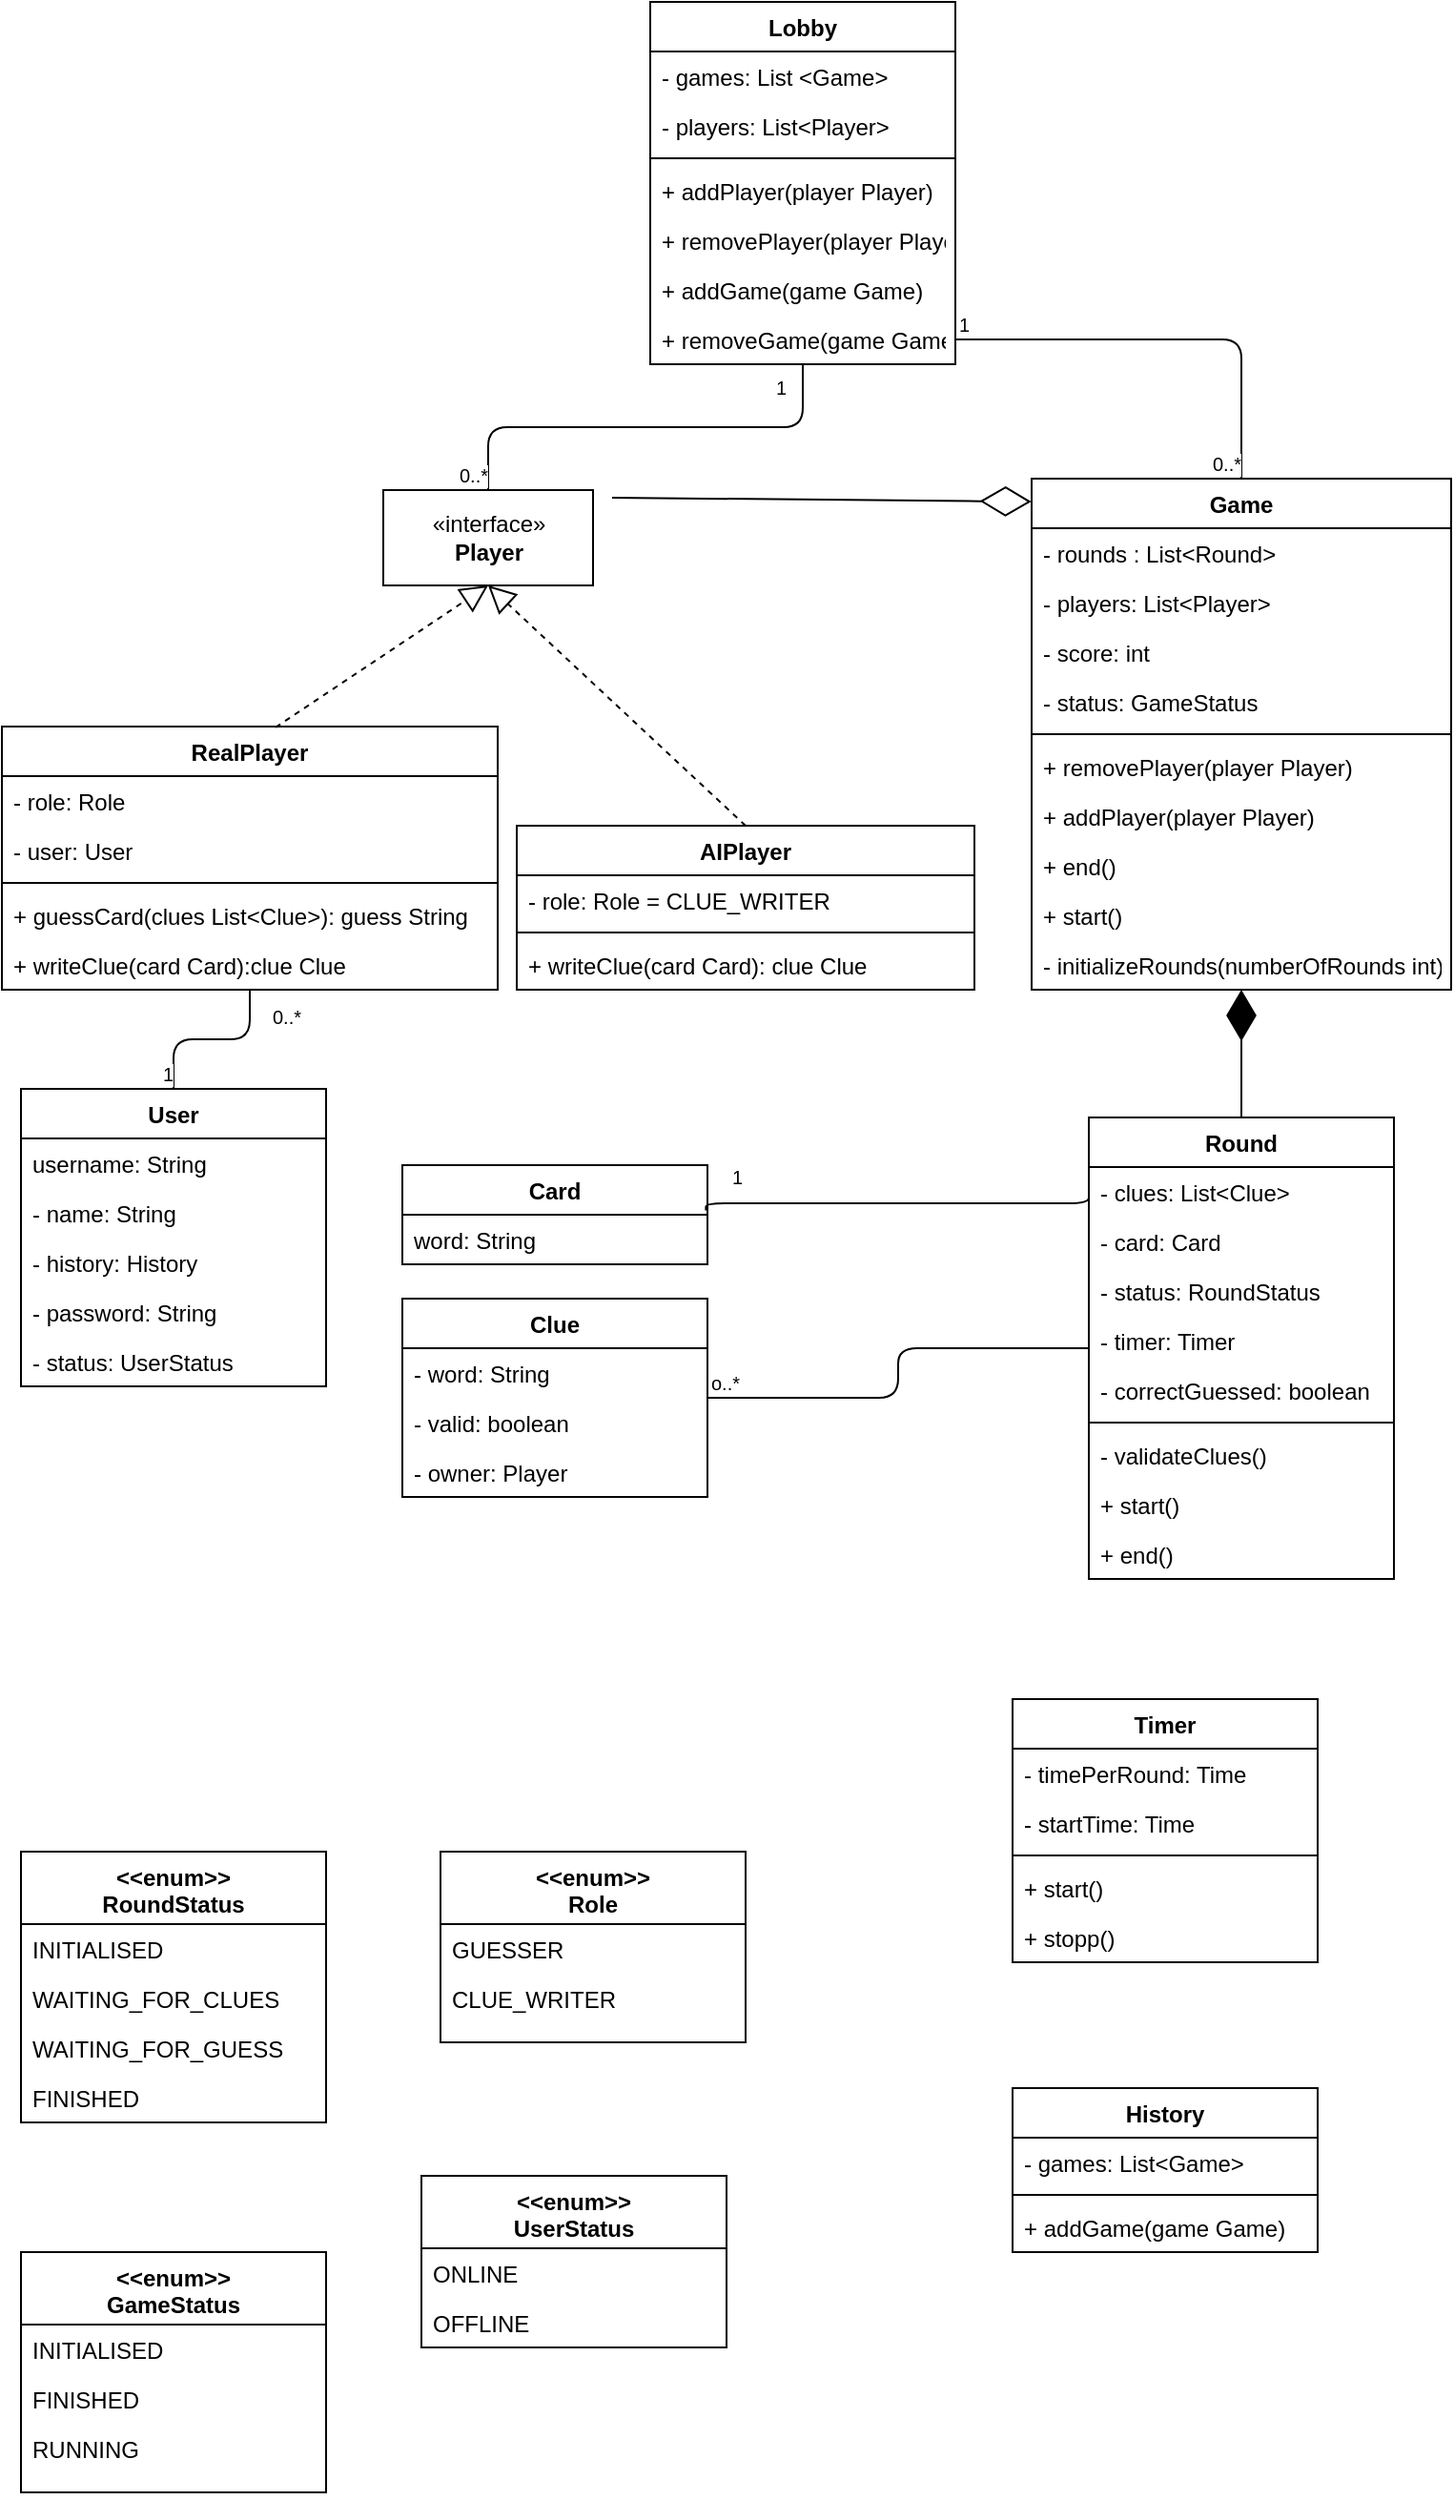 <mxfile type="github" version="12.8.4"><diagram id="C5RBs43oDa-KdzZeNtuy" name="Page-1"><mxGraphModel grid="1" shadow="0" math="0" pageHeight="1169" pageWidth="827" pageScale="1" page="1" fold="1" arrows="1" connect="1" tooltips="1" guides="1" gridSize="10" dy="1246" dx="2245"><root><mxCell id="WIyWlLk6GJQsqaUBKTNV-0"/><mxCell id="WIyWlLk6GJQsqaUBKTNV-1" parent="WIyWlLk6GJQsqaUBKTNV-0"/><mxCell id="G6oPQb9I7aaEfngCWcqm-8" value="«interface»&lt;br&gt;&lt;b&gt;Player&lt;/b&gt;" parent="WIyWlLk6GJQsqaUBKTNV-1" vertex="1" style="html=1;"><mxGeometry as="geometry" height="50" width="110" y="256" x="210"/></mxCell><mxCell id="G6oPQb9I7aaEfngCWcqm-9" value="RealPlayer" parent="WIyWlLk6GJQsqaUBKTNV-1" vertex="1" style="swimlane;fontStyle=1;align=center;verticalAlign=top;childLayout=stackLayout;horizontal=1;startSize=26;horizontalStack=0;resizeParent=1;resizeParentMax=0;resizeLast=0;collapsible=1;marginBottom=0;"><mxGeometry as="geometry" height="138" width="260" y="380" x="10"/></mxCell><mxCell id="G6oPQb9I7aaEfngCWcqm-13" value="- role: Role" parent="G6oPQb9I7aaEfngCWcqm-9" vertex="1" style="text;strokeColor=none;fillColor=none;align=left;verticalAlign=top;spacingLeft=4;spacingRight=4;overflow=hidden;rotatable=0;points=[[0,0.5],[1,0.5]];portConstraint=eastwest;"><mxGeometry as="geometry" height="26" width="260" y="26"/></mxCell><mxCell id="G6oPQb9I7aaEfngCWcqm-10" value="- user: User" parent="G6oPQb9I7aaEfngCWcqm-9" vertex="1" style="text;strokeColor=none;fillColor=none;align=left;verticalAlign=top;spacingLeft=4;spacingRight=4;overflow=hidden;rotatable=0;points=[[0,0.5],[1,0.5]];portConstraint=eastwest;"><mxGeometry as="geometry" height="26" width="260" y="52"/></mxCell><mxCell id="G6oPQb9I7aaEfngCWcqm-11" value="" parent="G6oPQb9I7aaEfngCWcqm-9" vertex="1" style="line;strokeWidth=1;fillColor=none;align=left;verticalAlign=middle;spacingTop=-1;spacingLeft=3;spacingRight=3;rotatable=0;labelPosition=right;points=[];portConstraint=eastwest;"><mxGeometry as="geometry" height="8" width="260" y="78"/></mxCell><mxCell id="G6oPQb9I7aaEfngCWcqm-19" value="+ guessCard(clues List&lt;Clue&gt;): guess String" parent="G6oPQb9I7aaEfngCWcqm-9" vertex="1" style="text;strokeColor=none;fillColor=none;align=left;verticalAlign=top;spacingLeft=4;spacingRight=4;overflow=hidden;rotatable=0;points=[[0,0.5],[1,0.5]];portConstraint=eastwest;"><mxGeometry as="geometry" height="26" width="260" y="86"/></mxCell><mxCell id="G6oPQb9I7aaEfngCWcqm-12" value="+ writeClue(card Card):clue Clue" parent="G6oPQb9I7aaEfngCWcqm-9" vertex="1" style="text;strokeColor=none;fillColor=none;align=left;verticalAlign=top;spacingLeft=4;spacingRight=4;overflow=hidden;rotatable=0;points=[[0,0.5],[1,0.5]];portConstraint=eastwest;"><mxGeometry as="geometry" height="26" width="260" y="112"/></mxCell><mxCell id="G6oPQb9I7aaEfngCWcqm-14" value="" parent="WIyWlLk6GJQsqaUBKTNV-1" style="endArrow=block;dashed=1;endFill=0;endSize=12;html=1;entryX=0.5;entryY=1;entryDx=0;entryDy=0;exitX=0.552;exitY=0.003;exitDx=0;exitDy=0;exitPerimeter=0;" edge="1" target="G6oPQb9I7aaEfngCWcqm-8" source="G6oPQb9I7aaEfngCWcqm-9"><mxGeometry as="geometry" width="160" relative="1"><mxPoint as="sourcePoint" y="630" x="330"/><mxPoint as="targetPoint" y="630" x="490"/></mxGeometry></mxCell><mxCell id="G6oPQb9I7aaEfngCWcqm-20" value="AIPlayer" parent="WIyWlLk6GJQsqaUBKTNV-1" vertex="1" style="swimlane;fontStyle=1;align=center;verticalAlign=top;childLayout=stackLayout;horizontal=1;startSize=26;horizontalStack=0;resizeParent=1;resizeParentMax=0;resizeLast=0;collapsible=1;marginBottom=0;"><mxGeometry as="geometry" height="86" width="240" y="432" x="280"/></mxCell><mxCell id="G6oPQb9I7aaEfngCWcqm-21" value="- role: Role = CLUE_WRITER" parent="G6oPQb9I7aaEfngCWcqm-20" vertex="1" style="text;strokeColor=none;fillColor=none;align=left;verticalAlign=top;spacingLeft=4;spacingRight=4;overflow=hidden;rotatable=0;points=[[0,0.5],[1,0.5]];portConstraint=eastwest;"><mxGeometry as="geometry" height="26" width="240" y="26"/></mxCell><mxCell id="G6oPQb9I7aaEfngCWcqm-22" value="" parent="G6oPQb9I7aaEfngCWcqm-20" vertex="1" style="line;strokeWidth=1;fillColor=none;align=left;verticalAlign=middle;spacingTop=-1;spacingLeft=3;spacingRight=3;rotatable=0;labelPosition=right;points=[];portConstraint=eastwest;"><mxGeometry as="geometry" height="8" width="240" y="52"/></mxCell><mxCell id="G6oPQb9I7aaEfngCWcqm-23" value="+ writeClue(card Card): clue Clue" parent="G6oPQb9I7aaEfngCWcqm-20" vertex="1" style="text;strokeColor=none;fillColor=none;align=left;verticalAlign=top;spacingLeft=4;spacingRight=4;overflow=hidden;rotatable=0;points=[[0,0.5],[1,0.5]];portConstraint=eastwest;"><mxGeometry as="geometry" height="26" width="240" y="60"/></mxCell><mxCell id="G6oPQb9I7aaEfngCWcqm-26" value="" parent="WIyWlLk6GJQsqaUBKTNV-1" style="endArrow=block;dashed=1;endFill=0;endSize=12;html=1;exitX=0.5;exitY=0;exitDx=0;exitDy=0;entryX=0.5;entryY=1;entryDx=0;entryDy=0;" edge="1" target="G6oPQb9I7aaEfngCWcqm-8" source="G6oPQb9I7aaEfngCWcqm-20"><mxGeometry as="geometry" width="160" relative="1"><mxPoint as="sourcePoint" y="190" x="330"/><mxPoint as="targetPoint" y="310" x="250"/></mxGeometry></mxCell><mxCell id="G6oPQb9I7aaEfngCWcqm-42" value="&lt;&lt;enum&gt;&gt;&#10;Role" parent="WIyWlLk6GJQsqaUBKTNV-1" vertex="1" style="swimlane;fontStyle=1;align=center;verticalAlign=top;childLayout=stackLayout;horizontal=1;startSize=38;horizontalStack=0;resizeParent=1;resizeParentMax=0;resizeLast=0;collapsible=1;marginBottom=0;fontColor=#000000;"><mxGeometry as="geometry" height="100" width="160" y="970" x="240"/></mxCell><mxCell id="G6oPQb9I7aaEfngCWcqm-46" value="GUESSER" parent="G6oPQb9I7aaEfngCWcqm-42" vertex="1" style="text;strokeColor=none;fillColor=none;align=left;verticalAlign=top;spacingLeft=4;spacingRight=4;overflow=hidden;rotatable=0;points=[[0,0.5],[1,0.5]];portConstraint=eastwest;fontColor=#000000;"><mxGeometry as="geometry" height="26" width="160" y="38"/></mxCell><mxCell id="G6oPQb9I7aaEfngCWcqm-43" value="CLUE_WRITER" parent="G6oPQb9I7aaEfngCWcqm-42" vertex="1" style="text;strokeColor=none;fillColor=none;align=left;verticalAlign=top;spacingLeft=4;spacingRight=4;overflow=hidden;rotatable=0;points=[[0,0.5],[1,0.5]];portConstraint=eastwest;"><mxGeometry as="geometry" height="36" width="160" y="64"/></mxCell><mxCell id="G6oPQb9I7aaEfngCWcqm-48" value="&lt;&lt;enum&gt;&gt;&#10;GameStatus" parent="WIyWlLk6GJQsqaUBKTNV-1" vertex="1" style="swimlane;fontStyle=1;align=center;verticalAlign=top;childLayout=stackLayout;horizontal=1;startSize=38;horizontalStack=0;resizeParent=1;resizeParentMax=0;resizeLast=0;collapsible=1;marginBottom=0;fontColor=#000000;"><mxGeometry as="geometry" height="126" width="160" y="1180" x="20"/></mxCell><mxCell id="G6oPQb9I7aaEfngCWcqm-49" value="INITIALISED" parent="G6oPQb9I7aaEfngCWcqm-48" vertex="1" style="text;strokeColor=none;fillColor=none;align=left;verticalAlign=top;spacingLeft=4;spacingRight=4;overflow=hidden;rotatable=0;points=[[0,0.5],[1,0.5]];portConstraint=eastwest;fontColor=#000000;"><mxGeometry as="geometry" height="26" width="160" y="38"/></mxCell><mxCell id="G6oPQb9I7aaEfngCWcqm-55" value="FINISHED" parent="G6oPQb9I7aaEfngCWcqm-48" vertex="1" style="text;strokeColor=none;fillColor=none;align=left;verticalAlign=top;spacingLeft=4;spacingRight=4;overflow=hidden;rotatable=0;points=[[0,0.5],[1,0.5]];portConstraint=eastwest;fontColor=#000000;"><mxGeometry as="geometry" height="26" width="160" y="64"/></mxCell><mxCell id="G6oPQb9I7aaEfngCWcqm-50" value="RUNNING" parent="G6oPQb9I7aaEfngCWcqm-48" vertex="1" style="text;strokeColor=none;fillColor=none;align=left;verticalAlign=top;spacingLeft=4;spacingRight=4;overflow=hidden;rotatable=0;points=[[0,0.5],[1,0.5]];portConstraint=eastwest;"><mxGeometry as="geometry" height="36" width="160" y="90"/></mxCell><mxCell id="G6oPQb9I7aaEfngCWcqm-56" value="User" parent="WIyWlLk6GJQsqaUBKTNV-1" vertex="1" style="swimlane;fontStyle=1;align=center;verticalAlign=top;childLayout=stackLayout;horizontal=1;startSize=26;horizontalStack=0;resizeParent=1;resizeParentMax=0;resizeLast=0;collapsible=1;marginBottom=0;fontColor=#000000;"><mxGeometry as="geometry" height="156" width="160" y="570" x="20"/></mxCell><mxCell id="G6oPQb9I7aaEfngCWcqm-61" value="username: String" parent="G6oPQb9I7aaEfngCWcqm-56" vertex="1" style="text;strokeColor=none;fillColor=none;align=left;verticalAlign=top;spacingLeft=4;spacingRight=4;overflow=hidden;rotatable=0;points=[[0,0.5],[1,0.5]];portConstraint=eastwest;fontColor=#000000;"><mxGeometry as="geometry" height="26" width="160" y="26"/></mxCell><mxCell id="G6oPQb9I7aaEfngCWcqm-57" value="- name: String" parent="G6oPQb9I7aaEfngCWcqm-56" vertex="1" style="text;strokeColor=none;fillColor=none;align=left;verticalAlign=top;spacingLeft=4;spacingRight=4;overflow=hidden;rotatable=0;points=[[0,0.5],[1,0.5]];portConstraint=eastwest;"><mxGeometry as="geometry" height="26" width="160" y="52"/></mxCell><mxCell id="G6oPQb9I7aaEfngCWcqm-63" value="- history: History" parent="G6oPQb9I7aaEfngCWcqm-56" vertex="1" style="text;strokeColor=none;fillColor=none;align=left;verticalAlign=top;spacingLeft=4;spacingRight=4;overflow=hidden;rotatable=0;points=[[0,0.5],[1,0.5]];portConstraint=eastwest;fontColor=#000000;"><mxGeometry as="geometry" height="26" width="160" y="78"/></mxCell><mxCell id="G6oPQb9I7aaEfngCWcqm-64" value="- password: String" parent="G6oPQb9I7aaEfngCWcqm-56" vertex="1" style="text;strokeColor=none;fillColor=none;align=left;verticalAlign=top;spacingLeft=4;spacingRight=4;overflow=hidden;rotatable=0;points=[[0,0.5],[1,0.5]];portConstraint=eastwest;fontColor=#000000;"><mxGeometry as="geometry" height="26" width="160" y="104"/></mxCell><mxCell id="G6oPQb9I7aaEfngCWcqm-71" value="- status: UserStatus" parent="G6oPQb9I7aaEfngCWcqm-56" vertex="1" style="text;strokeColor=none;fillColor=none;align=left;verticalAlign=top;spacingLeft=4;spacingRight=4;overflow=hidden;rotatable=0;points=[[0,0.5],[1,0.5]];portConstraint=eastwest;fontColor=#000000;"><mxGeometry as="geometry" height="26" width="160" y="130"/></mxCell><mxCell id="G6oPQb9I7aaEfngCWcqm-65" value="&lt;&lt;enum&gt;&gt;&#10;UserStatus" parent="WIyWlLk6GJQsqaUBKTNV-1" vertex="1" style="swimlane;fontStyle=1;align=center;verticalAlign=top;childLayout=stackLayout;horizontal=1;startSize=38;horizontalStack=0;resizeParent=1;resizeParentMax=0;resizeLast=0;collapsible=1;marginBottom=0;fontColor=#000000;"><mxGeometry as="geometry" height="90" width="160" y="1140" x="230"/></mxCell><mxCell id="G6oPQb9I7aaEfngCWcqm-66" value="ONLINE" parent="G6oPQb9I7aaEfngCWcqm-65" vertex="1" style="text;strokeColor=none;fillColor=none;align=left;verticalAlign=top;spacingLeft=4;spacingRight=4;overflow=hidden;rotatable=0;points=[[0,0.5],[1,0.5]];portConstraint=eastwest;fontColor=#000000;"><mxGeometry as="geometry" height="26" width="160" y="38"/></mxCell><mxCell id="G6oPQb9I7aaEfngCWcqm-67" value="OFFLINE" parent="G6oPQb9I7aaEfngCWcqm-65" vertex="1" style="text;strokeColor=none;fillColor=none;align=left;verticalAlign=top;spacingLeft=4;spacingRight=4;overflow=hidden;rotatable=0;points=[[0,0.5],[1,0.5]];portConstraint=eastwest;fontColor=#000000;"><mxGeometry as="geometry" height="26" width="160" y="64"/></mxCell><mxCell id="G6oPQb9I7aaEfngCWcqm-72" value="Game" parent="WIyWlLk6GJQsqaUBKTNV-1" vertex="1" style="swimlane;fontStyle=1;align=center;verticalAlign=top;childLayout=stackLayout;horizontal=1;startSize=26;horizontalStack=0;resizeParent=1;resizeParentMax=0;resizeLast=0;collapsible=1;marginBottom=0;fontColor=#000000;"><mxGeometry as="geometry" height="268" width="220" y="250" x="550"/></mxCell><mxCell id="G6oPQb9I7aaEfngCWcqm-73" value="- rounds : List&lt;Round&gt;" parent="G6oPQb9I7aaEfngCWcqm-72" vertex="1" style="text;strokeColor=none;fillColor=none;align=left;verticalAlign=top;spacingLeft=4;spacingRight=4;overflow=hidden;rotatable=0;points=[[0,0.5],[1,0.5]];portConstraint=eastwest;"><mxGeometry as="geometry" height="26" width="220" y="26"/></mxCell><mxCell id="G6oPQb9I7aaEfngCWcqm-76" value="- players: List&lt;Player&gt;" parent="G6oPQb9I7aaEfngCWcqm-72" vertex="1" style="text;strokeColor=none;fillColor=none;align=left;verticalAlign=top;spacingLeft=4;spacingRight=4;overflow=hidden;rotatable=0;points=[[0,0.5],[1,0.5]];portConstraint=eastwest;fontColor=#000000;"><mxGeometry as="geometry" height="26" width="220" y="52"/></mxCell><mxCell id="G6oPQb9I7aaEfngCWcqm-77" value="- score: int" parent="G6oPQb9I7aaEfngCWcqm-72" vertex="1" style="text;strokeColor=none;fillColor=none;align=left;verticalAlign=top;spacingLeft=4;spacingRight=4;overflow=hidden;rotatable=0;points=[[0,0.5],[1,0.5]];portConstraint=eastwest;fontColor=#000000;"><mxGeometry as="geometry" height="26" width="220" y="78"/></mxCell><mxCell id="G6oPQb9I7aaEfngCWcqm-78" value="- status: GameStatus" parent="G6oPQb9I7aaEfngCWcqm-72" vertex="1" style="text;strokeColor=none;fillColor=none;align=left;verticalAlign=top;spacingLeft=4;spacingRight=4;overflow=hidden;rotatable=0;points=[[0,0.5],[1,0.5]];portConstraint=eastwest;fontColor=#000000;"><mxGeometry as="geometry" height="26" width="220" y="104"/></mxCell><mxCell id="G6oPQb9I7aaEfngCWcqm-74" value="" parent="G6oPQb9I7aaEfngCWcqm-72" vertex="1" style="line;strokeWidth=1;fillColor=none;align=left;verticalAlign=middle;spacingTop=-1;spacingLeft=3;spacingRight=3;rotatable=0;labelPosition=right;points=[];portConstraint=eastwest;"><mxGeometry as="geometry" height="8" width="220" y="130"/></mxCell><mxCell id="G6oPQb9I7aaEfngCWcqm-80" value="+ removePlayer(player Player)" parent="G6oPQb9I7aaEfngCWcqm-72" vertex="1" style="text;strokeColor=none;fillColor=none;align=left;verticalAlign=top;spacingLeft=4;spacingRight=4;overflow=hidden;rotatable=0;points=[[0,0.5],[1,0.5]];portConstraint=eastwest;fontColor=#000000;"><mxGeometry as="geometry" height="26" width="220" y="138"/></mxCell><mxCell id="G6oPQb9I7aaEfngCWcqm-75" value="+ addPlayer(player Player)" parent="G6oPQb9I7aaEfngCWcqm-72" vertex="1" style="text;strokeColor=none;fillColor=none;align=left;verticalAlign=top;spacingLeft=4;spacingRight=4;overflow=hidden;rotatable=0;points=[[0,0.5],[1,0.5]];portConstraint=eastwest;"><mxGeometry as="geometry" height="26" width="220" y="164"/></mxCell><mxCell id="G6oPQb9I7aaEfngCWcqm-82" value="+ end()" parent="G6oPQb9I7aaEfngCWcqm-72" vertex="1" style="text;strokeColor=none;fillColor=none;align=left;verticalAlign=top;spacingLeft=4;spacingRight=4;overflow=hidden;rotatable=0;points=[[0,0.5],[1,0.5]];portConstraint=eastwest;fontColor=#000000;"><mxGeometry as="geometry" height="26" width="220" y="190"/></mxCell><mxCell id="G6oPQb9I7aaEfngCWcqm-81" value="+ start()" parent="G6oPQb9I7aaEfngCWcqm-72" vertex="1" style="text;strokeColor=none;fillColor=none;align=left;verticalAlign=top;spacingLeft=4;spacingRight=4;overflow=hidden;rotatable=0;points=[[0,0.5],[1,0.5]];portConstraint=eastwest;fontColor=#000000;"><mxGeometry as="geometry" height="26" width="220" y="216"/></mxCell><mxCell id="G6oPQb9I7aaEfngCWcqm-84" value="- initializeRounds(numberOfRounds int)" parent="G6oPQb9I7aaEfngCWcqm-72" vertex="1" style="text;strokeColor=none;fillColor=none;align=left;verticalAlign=top;spacingLeft=4;spacingRight=4;overflow=hidden;rotatable=0;points=[[0,0.5],[1,0.5]];portConstraint=eastwest;fontColor=#000000;"><mxGeometry as="geometry" height="26" width="220" y="242"/></mxCell><mxCell id="G6oPQb9I7aaEfngCWcqm-85" value="Timer" parent="WIyWlLk6GJQsqaUBKTNV-1" vertex="1" style="swimlane;fontStyle=1;align=center;verticalAlign=top;childLayout=stackLayout;horizontal=1;startSize=26;horizontalStack=0;resizeParent=1;resizeParentMax=0;resizeLast=0;collapsible=1;marginBottom=0;fontColor=#000000;"><mxGeometry as="geometry" height="138" width="160" y="890" x="540"/></mxCell><mxCell id="G6oPQb9I7aaEfngCWcqm-89" value="- timePerRound: Time" parent="G6oPQb9I7aaEfngCWcqm-85" vertex="1" style="text;strokeColor=none;fillColor=none;align=left;verticalAlign=top;spacingLeft=4;spacingRight=4;overflow=hidden;rotatable=0;points=[[0,0.5],[1,0.5]];portConstraint=eastwest;fontColor=#000000;"><mxGeometry as="geometry" height="26" width="160" y="26"/></mxCell><mxCell id="G6oPQb9I7aaEfngCWcqm-86" value="- startTime: Time" parent="G6oPQb9I7aaEfngCWcqm-85" vertex="1" style="text;strokeColor=none;fillColor=none;align=left;verticalAlign=top;spacingLeft=4;spacingRight=4;overflow=hidden;rotatable=0;points=[[0,0.5],[1,0.5]];portConstraint=eastwest;"><mxGeometry as="geometry" height="26" width="160" y="52"/></mxCell><mxCell id="G6oPQb9I7aaEfngCWcqm-87" value="" parent="G6oPQb9I7aaEfngCWcqm-85" vertex="1" style="line;strokeWidth=1;fillColor=none;align=left;verticalAlign=middle;spacingTop=-1;spacingLeft=3;spacingRight=3;rotatable=0;labelPosition=right;points=[];portConstraint=eastwest;"><mxGeometry as="geometry" height="8" width="160" y="78"/></mxCell><mxCell id="G6oPQb9I7aaEfngCWcqm-88" value="+ start()" parent="G6oPQb9I7aaEfngCWcqm-85" vertex="1" style="text;strokeColor=none;fillColor=none;align=left;verticalAlign=top;spacingLeft=4;spacingRight=4;overflow=hidden;rotatable=0;points=[[0,0.5],[1,0.5]];portConstraint=eastwest;"><mxGeometry as="geometry" height="26" width="160" y="86"/></mxCell><mxCell id="G6oPQb9I7aaEfngCWcqm-90" value="+ stopp()" parent="G6oPQb9I7aaEfngCWcqm-85" vertex="1" style="text;strokeColor=none;fillColor=none;align=left;verticalAlign=top;spacingLeft=4;spacingRight=4;overflow=hidden;rotatable=0;points=[[0,0.5],[1,0.5]];portConstraint=eastwest;fontColor=#000000;"><mxGeometry as="geometry" height="26" width="160" y="112"/></mxCell><mxCell id="G6oPQb9I7aaEfngCWcqm-91" value="Card" parent="WIyWlLk6GJQsqaUBKTNV-1" vertex="1" style="swimlane;fontStyle=1;align=center;verticalAlign=top;childLayout=stackLayout;horizontal=1;startSize=26;horizontalStack=0;resizeParent=1;resizeParentMax=0;resizeLast=0;collapsible=1;marginBottom=0;fontColor=#000000;"><mxGeometry as="geometry" height="52" width="160" y="610" x="220"/></mxCell><mxCell id="G6oPQb9I7aaEfngCWcqm-92" value="word: String" parent="G6oPQb9I7aaEfngCWcqm-91" vertex="1" style="text;strokeColor=none;fillColor=none;align=left;verticalAlign=top;spacingLeft=4;spacingRight=4;overflow=hidden;rotatable=0;points=[[0,0.5],[1,0.5]];portConstraint=eastwest;"><mxGeometry as="geometry" height="26" width="160" y="26"/></mxCell><mxCell id="G6oPQb9I7aaEfngCWcqm-103" value="Clue" parent="WIyWlLk6GJQsqaUBKTNV-1" vertex="1" style="swimlane;fontStyle=1;align=center;verticalAlign=top;childLayout=stackLayout;horizontal=1;startSize=26;horizontalStack=0;resizeParent=1;resizeParentMax=0;resizeLast=0;collapsible=1;marginBottom=0;fontColor=#000000;"><mxGeometry as="geometry" height="104" width="160" y="680" x="220"/></mxCell><mxCell id="G6oPQb9I7aaEfngCWcqm-104" value="- word: String" parent="G6oPQb9I7aaEfngCWcqm-103" vertex="1" style="text;strokeColor=none;fillColor=none;align=left;verticalAlign=top;spacingLeft=4;spacingRight=4;overflow=hidden;rotatable=0;points=[[0,0.5],[1,0.5]];portConstraint=eastwest;"><mxGeometry as="geometry" height="26" width="160" y="26"/></mxCell><mxCell id="G6oPQb9I7aaEfngCWcqm-108" value="- valid: boolean" parent="G6oPQb9I7aaEfngCWcqm-103" vertex="1" style="text;strokeColor=none;fillColor=none;align=left;verticalAlign=top;spacingLeft=4;spacingRight=4;overflow=hidden;rotatable=0;points=[[0,0.5],[1,0.5]];portConstraint=eastwest;fontColor=#000000;"><mxGeometry as="geometry" height="26" width="160" y="52"/></mxCell><mxCell id="G6oPQb9I7aaEfngCWcqm-107" value="- owner: Player" parent="G6oPQb9I7aaEfngCWcqm-103" vertex="1" style="text;strokeColor=none;fillColor=none;align=left;verticalAlign=top;spacingLeft=4;spacingRight=4;overflow=hidden;rotatable=0;points=[[0,0.5],[1,0.5]];portConstraint=eastwest;fontColor=#000000;"><mxGeometry as="geometry" height="26" width="160" y="78"/></mxCell><mxCell id="G6oPQb9I7aaEfngCWcqm-109" value="History" parent="WIyWlLk6GJQsqaUBKTNV-1" vertex="1" style="swimlane;fontStyle=1;align=center;verticalAlign=top;childLayout=stackLayout;horizontal=1;startSize=26;horizontalStack=0;resizeParent=1;resizeParentMax=0;resizeLast=0;collapsible=1;marginBottom=0;fontColor=#000000;"><mxGeometry as="geometry" height="86" width="160" y="1094" x="540"/></mxCell><mxCell id="G6oPQb9I7aaEfngCWcqm-110" value="- games: List&lt;Game&gt;" parent="G6oPQb9I7aaEfngCWcqm-109" vertex="1" style="text;strokeColor=none;fillColor=none;align=left;verticalAlign=top;spacingLeft=4;spacingRight=4;overflow=hidden;rotatable=0;points=[[0,0.5],[1,0.5]];portConstraint=eastwest;"><mxGeometry as="geometry" height="26" width="160" y="26"/></mxCell><mxCell id="G6oPQb9I7aaEfngCWcqm-139" value="" parent="G6oPQb9I7aaEfngCWcqm-109" vertex="1" style="line;strokeWidth=1;fillColor=none;align=left;verticalAlign=middle;spacingTop=-1;spacingLeft=3;spacingRight=3;rotatable=0;labelPosition=right;points=[];portConstraint=eastwest;fontColor=#000000;"><mxGeometry as="geometry" height="8" width="160" y="52"/></mxCell><mxCell id="G6oPQb9I7aaEfngCWcqm-138" value="+ addGame(game Game)" parent="G6oPQb9I7aaEfngCWcqm-109" vertex="1" style="text;strokeColor=none;fillColor=none;align=left;verticalAlign=top;spacingLeft=4;spacingRight=4;overflow=hidden;rotatable=0;points=[[0,0.5],[1,0.5]];portConstraint=eastwest;fontColor=#000000;"><mxGeometry as="geometry" height="26" width="160" y="60"/></mxCell><mxCell id="G6oPQb9I7aaEfngCWcqm-113" value="Round" parent="WIyWlLk6GJQsqaUBKTNV-1" vertex="1" style="swimlane;fontStyle=1;align=center;verticalAlign=top;childLayout=stackLayout;horizontal=1;startSize=26;horizontalStack=0;resizeParent=1;resizeParentMax=0;resizeLast=0;collapsible=1;marginBottom=0;fontColor=#000000;"><mxGeometry as="geometry" height="242" width="160" y="585" x="580"/></mxCell><mxCell id="G6oPQb9I7aaEfngCWcqm-117" value="- clues: List&lt;Clue&gt;" parent="G6oPQb9I7aaEfngCWcqm-113" vertex="1" style="text;strokeColor=none;fillColor=none;align=left;verticalAlign=top;spacingLeft=4;spacingRight=4;overflow=hidden;rotatable=0;points=[[0,0.5],[1,0.5]];portConstraint=eastwest;fontColor=#000000;"><mxGeometry as="geometry" height="26" width="160" y="26"/></mxCell><mxCell id="G6oPQb9I7aaEfngCWcqm-114" value="- card: Card" parent="G6oPQb9I7aaEfngCWcqm-113" vertex="1" style="text;strokeColor=none;fillColor=none;align=left;verticalAlign=top;spacingLeft=4;spacingRight=4;overflow=hidden;rotatable=0;points=[[0,0.5],[1,0.5]];portConstraint=eastwest;"><mxGeometry as="geometry" height="26" width="160" y="52"/></mxCell><mxCell id="G6oPQb9I7aaEfngCWcqm-118" value="- status: RoundStatus" parent="G6oPQb9I7aaEfngCWcqm-113" vertex="1" style="text;strokeColor=none;fillColor=none;align=left;verticalAlign=top;spacingLeft=4;spacingRight=4;overflow=hidden;rotatable=0;points=[[0,0.5],[1,0.5]];portConstraint=eastwest;fontColor=#000000;"><mxGeometry as="geometry" height="26" width="160" y="78"/></mxCell><mxCell id="G6oPQb9I7aaEfngCWcqm-126" value="- timer: Timer" parent="G6oPQb9I7aaEfngCWcqm-113" vertex="1" style="text;strokeColor=none;fillColor=none;align=left;verticalAlign=top;spacingLeft=4;spacingRight=4;overflow=hidden;rotatable=0;points=[[0,0.5],[1,0.5]];portConstraint=eastwest;fontColor=#000000;"><mxGeometry as="geometry" height="26" width="160" y="104"/></mxCell><mxCell id="G6oPQb9I7aaEfngCWcqm-125" value="- correctGuessed: boolean" parent="G6oPQb9I7aaEfngCWcqm-113" vertex="1" style="text;strokeColor=none;fillColor=none;align=left;verticalAlign=top;spacingLeft=4;spacingRight=4;overflow=hidden;rotatable=0;points=[[0,0.5],[1,0.5]];portConstraint=eastwest;fontColor=#000000;"><mxGeometry as="geometry" height="26" width="160" y="130"/></mxCell><mxCell id="G6oPQb9I7aaEfngCWcqm-115" value="" parent="G6oPQb9I7aaEfngCWcqm-113" vertex="1" style="line;strokeWidth=1;fillColor=none;align=left;verticalAlign=middle;spacingTop=-1;spacingLeft=3;spacingRight=3;rotatable=0;labelPosition=right;points=[];portConstraint=eastwest;"><mxGeometry as="geometry" height="8" width="160" y="156"/></mxCell><mxCell id="G6oPQb9I7aaEfngCWcqm-116" value="- validateClues()" parent="G6oPQb9I7aaEfngCWcqm-113" vertex="1" style="text;strokeColor=none;fillColor=none;align=left;verticalAlign=top;spacingLeft=4;spacingRight=4;overflow=hidden;rotatable=0;points=[[0,0.5],[1,0.5]];portConstraint=eastwest;"><mxGeometry as="geometry" height="26" width="160" y="164"/></mxCell><mxCell id="G6oPQb9I7aaEfngCWcqm-127" value="+ start()" parent="G6oPQb9I7aaEfngCWcqm-113" vertex="1" style="text;strokeColor=none;fillColor=none;align=left;verticalAlign=top;spacingLeft=4;spacingRight=4;overflow=hidden;rotatable=0;points=[[0,0.5],[1,0.5]];portConstraint=eastwest;fontColor=#000000;"><mxGeometry as="geometry" height="26" width="160" y="190"/></mxCell><mxCell id="G6oPQb9I7aaEfngCWcqm-128" value="+ end()" parent="G6oPQb9I7aaEfngCWcqm-113" vertex="1" style="text;strokeColor=none;fillColor=none;align=left;verticalAlign=top;spacingLeft=4;spacingRight=4;overflow=hidden;rotatable=0;points=[[0,0.5],[1,0.5]];portConstraint=eastwest;fontColor=#000000;"><mxGeometry as="geometry" height="26" width="160" y="216"/></mxCell><mxCell id="G6oPQb9I7aaEfngCWcqm-119" value="&lt;&lt;enum&gt;&gt;&#10;RoundStatus" parent="WIyWlLk6GJQsqaUBKTNV-1" vertex="1" style="swimlane;fontStyle=1;align=center;verticalAlign=top;childLayout=stackLayout;horizontal=1;startSize=38;horizontalStack=0;resizeParent=1;resizeParentMax=0;resizeLast=0;collapsible=1;marginBottom=0;fontColor=#000000;"><mxGeometry as="geometry" height="142" width="160" y="970" x="20"/></mxCell><mxCell id="G6oPQb9I7aaEfngCWcqm-120" value="INITIALISED" parent="G6oPQb9I7aaEfngCWcqm-119" vertex="1" style="text;strokeColor=none;fillColor=none;align=left;verticalAlign=top;spacingLeft=4;spacingRight=4;overflow=hidden;rotatable=0;points=[[0,0.5],[1,0.5]];portConstraint=eastwest;fontColor=#000000;"><mxGeometry as="geometry" height="26" width="160" y="38"/></mxCell><mxCell id="G6oPQb9I7aaEfngCWcqm-121" value="WAITING_FOR_CLUES" parent="G6oPQb9I7aaEfngCWcqm-119" vertex="1" style="text;strokeColor=none;fillColor=none;align=left;verticalAlign=top;spacingLeft=4;spacingRight=4;overflow=hidden;rotatable=0;points=[[0,0.5],[1,0.5]];portConstraint=eastwest;fontColor=#000000;"><mxGeometry as="geometry" height="26" width="160" y="64"/></mxCell><mxCell id="G6oPQb9I7aaEfngCWcqm-124" value="WAITING_FOR_GUESS" parent="G6oPQb9I7aaEfngCWcqm-119" vertex="1" style="text;strokeColor=none;fillColor=none;align=left;verticalAlign=top;spacingLeft=4;spacingRight=4;overflow=hidden;rotatable=0;points=[[0,0.5],[1,0.5]];portConstraint=eastwest;fontColor=#000000;"><mxGeometry as="geometry" height="26" width="160" y="90"/></mxCell><mxCell id="G6oPQb9I7aaEfngCWcqm-122" value="FINISHED" parent="G6oPQb9I7aaEfngCWcqm-119" vertex="1" style="text;strokeColor=none;fillColor=none;align=left;verticalAlign=top;spacingLeft=4;spacingRight=4;overflow=hidden;rotatable=0;points=[[0,0.5],[1,0.5]];portConstraint=eastwest;fontColor=#000000;"><mxGeometry as="geometry" height="26" width="160" y="116"/></mxCell><mxCell id="G6oPQb9I7aaEfngCWcqm-129" value="Lobby" parent="WIyWlLk6GJQsqaUBKTNV-1" vertex="1" style="swimlane;fontStyle=1;align=center;verticalAlign=top;childLayout=stackLayout;horizontal=1;startSize=26;horizontalStack=0;resizeParent=1;resizeParentMax=0;resizeLast=0;collapsible=1;marginBottom=0;fontColor=#000000;"><mxGeometry as="geometry" height="190" width="160" x="350"/></mxCell><mxCell id="G6oPQb9I7aaEfngCWcqm-130" value="- games: List &lt;Game&gt;" parent="G6oPQb9I7aaEfngCWcqm-129" vertex="1" style="text;strokeColor=none;fillColor=none;align=left;verticalAlign=top;spacingLeft=4;spacingRight=4;overflow=hidden;rotatable=0;points=[[0,0.5],[1,0.5]];portConstraint=eastwest;"><mxGeometry as="geometry" height="26" width="160" y="26"/></mxCell><mxCell id="G6oPQb9I7aaEfngCWcqm-133" value="- players: List&lt;Player&gt;" parent="G6oPQb9I7aaEfngCWcqm-129" vertex="1" style="text;strokeColor=none;fillColor=none;align=left;verticalAlign=top;spacingLeft=4;spacingRight=4;overflow=hidden;rotatable=0;points=[[0,0.5],[1,0.5]];portConstraint=eastwest;fontColor=#000000;"><mxGeometry as="geometry" height="26" width="160" y="52"/></mxCell><mxCell id="G6oPQb9I7aaEfngCWcqm-131" value="" parent="G6oPQb9I7aaEfngCWcqm-129" vertex="1" style="line;strokeWidth=1;fillColor=none;align=left;verticalAlign=middle;spacingTop=-1;spacingLeft=3;spacingRight=3;rotatable=0;labelPosition=right;points=[];portConstraint=eastwest;"><mxGeometry as="geometry" height="8" width="160" y="78"/></mxCell><mxCell id="G6oPQb9I7aaEfngCWcqm-132" value="+ addPlayer(player Player)" parent="G6oPQb9I7aaEfngCWcqm-129" vertex="1" style="text;strokeColor=none;fillColor=none;align=left;verticalAlign=top;spacingLeft=4;spacingRight=4;overflow=hidden;rotatable=0;points=[[0,0.5],[1,0.5]];portConstraint=eastwest;"><mxGeometry as="geometry" height="26" width="160" y="86"/></mxCell><mxCell id="G6oPQb9I7aaEfngCWcqm-134" value="+ removePlayer(player Player)" parent="G6oPQb9I7aaEfngCWcqm-129" vertex="1" style="text;strokeColor=none;fillColor=none;align=left;verticalAlign=top;spacingLeft=4;spacingRight=4;overflow=hidden;rotatable=0;points=[[0,0.5],[1,0.5]];portConstraint=eastwest;fontColor=#000000;"><mxGeometry as="geometry" height="26" width="160" y="112"/></mxCell><mxCell id="G6oPQb9I7aaEfngCWcqm-135" value="+ addGame(game Game)" parent="G6oPQb9I7aaEfngCWcqm-129" vertex="1" style="text;strokeColor=none;fillColor=none;align=left;verticalAlign=top;spacingLeft=4;spacingRight=4;overflow=hidden;rotatable=0;points=[[0,0.5],[1,0.5]];portConstraint=eastwest;fontColor=#000000;"><mxGeometry as="geometry" height="26" width="160" y="138"/></mxCell><mxCell id="G6oPQb9I7aaEfngCWcqm-137" value="+ removeGame(game Game)" parent="G6oPQb9I7aaEfngCWcqm-129" vertex="1" style="text;strokeColor=none;fillColor=none;align=left;verticalAlign=top;spacingLeft=4;spacingRight=4;overflow=hidden;rotatable=0;points=[[0,0.5],[1,0.5]];portConstraint=eastwest;fontColor=#000000;"><mxGeometry as="geometry" height="26" width="160" y="164"/></mxCell><mxCell id="G6oPQb9I7aaEfngCWcqm-142" value="" parent="WIyWlLk6GJQsqaUBKTNV-1" style="endArrow=diamondThin;endFill=1;endSize=24;html=1;fontColor=#000000;exitX=0.5;exitY=0;exitDx=0;exitDy=0;" edge="1" target="G6oPQb9I7aaEfngCWcqm-72" source="G6oPQb9I7aaEfngCWcqm-113"><mxGeometry as="geometry" width="160" relative="1"><mxPoint as="sourcePoint" y="610" x="440"/><mxPoint as="targetPoint" y="610" x="600"/></mxGeometry></mxCell><mxCell id="G6oPQb9I7aaEfngCWcqm-143" value="" parent="WIyWlLk6GJQsqaUBKTNV-1" style="endArrow=diamondThin;endFill=0;endSize=24;html=1;fontColor=#000000;entryX=-0.001;entryY=0.045;entryDx=0;entryDy=0;entryPerimeter=0;" edge="1" target="G6oPQb9I7aaEfngCWcqm-72"><mxGeometry as="geometry" width="160" relative="1"><mxPoint as="sourcePoint" y="260" x="330"/><mxPoint as="targetPoint" y="560" x="480"/></mxGeometry></mxCell><mxCell id="G6oPQb9I7aaEfngCWcqm-148" value="" parent="WIyWlLk6GJQsqaUBKTNV-1" style="endArrow=none;html=1;edgeStyle=orthogonalEdgeStyle;fontColor=#000000;entryX=0.5;entryY=0;entryDx=0;entryDy=0;exitX=0.5;exitY=1;exitDx=0;exitDy=0;" edge="1" target="G6oPQb9I7aaEfngCWcqm-8" source="G6oPQb9I7aaEfngCWcqm-129"><mxGeometry as="geometry" relative="1"><mxPoint as="sourcePoint" y="-10" x="413"/><mxPoint as="targetPoint" y="550" x="480"/></mxGeometry></mxCell><mxCell id="G6oPQb9I7aaEfngCWcqm-149" value="1" parent="G6oPQb9I7aaEfngCWcqm-148" vertex="1" style="resizable=0;html=1;align=left;verticalAlign=bottom;labelBackgroundColor=#ffffff;fontSize=10;" connectable="0"><mxGeometry as="geometry" x="-1" relative="1"><mxPoint as="offset" y="20" x="-16"/></mxGeometry></mxCell><mxCell id="G6oPQb9I7aaEfngCWcqm-150" value="0..*" parent="G6oPQb9I7aaEfngCWcqm-148" vertex="1" style="resizable=0;html=1;align=right;verticalAlign=bottom;labelBackgroundColor=#ffffff;fontSize=10;" connectable="0"><mxGeometry as="geometry" x="1" relative="1"/></mxCell><mxCell id="G6oPQb9I7aaEfngCWcqm-151" value="" parent="WIyWlLk6GJQsqaUBKTNV-1" style="endArrow=none;html=1;edgeStyle=orthogonalEdgeStyle;fontColor=#000000;exitX=1;exitY=0.5;exitDx=0;exitDy=0;entryX=0.5;entryY=0;entryDx=0;entryDy=0;" edge="1" target="G6oPQb9I7aaEfngCWcqm-72" source="G6oPQb9I7aaEfngCWcqm-137"><mxGeometry as="geometry" relative="1"><mxPoint as="sourcePoint" y="130" x="630"/><mxPoint as="targetPoint" y="130" x="790"/></mxGeometry></mxCell><mxCell id="G6oPQb9I7aaEfngCWcqm-152" value="1" parent="G6oPQb9I7aaEfngCWcqm-151" vertex="1" style="resizable=0;html=1;align=left;verticalAlign=bottom;labelBackgroundColor=#ffffff;fontSize=10;" connectable="0"><mxGeometry as="geometry" x="-1" relative="1"/></mxCell><mxCell id="G6oPQb9I7aaEfngCWcqm-153" value="0..*" parent="G6oPQb9I7aaEfngCWcqm-151" vertex="1" style="resizable=0;html=1;align=right;verticalAlign=bottom;labelBackgroundColor=#ffffff;fontSize=10;" connectable="0"><mxGeometry as="geometry" x="1" relative="1"/></mxCell><mxCell id="G6oPQb9I7aaEfngCWcqm-160" value="" parent="WIyWlLk6GJQsqaUBKTNV-1" style="endArrow=none;html=1;edgeStyle=orthogonalEdgeStyle;fontColor=#000000;entryX=0;entryY=0.5;entryDx=0;entryDy=0;exitX=0.995;exitY=-0.088;exitDx=0;exitDy=0;exitPerimeter=0;" edge="1" target="G6oPQb9I7aaEfngCWcqm-117" source="G6oPQb9I7aaEfngCWcqm-92"><mxGeometry as="geometry" relative="1"><mxPoint as="sourcePoint" y="720" x="380"/><mxPoint as="targetPoint" y="720" x="540"/><Array as="points"><mxPoint y="630" x="379"/><mxPoint y="630" x="580"/></Array></mxGeometry></mxCell><mxCell id="G6oPQb9I7aaEfngCWcqm-161" value="1" parent="G6oPQb9I7aaEfngCWcqm-160" vertex="1" style="resizable=0;html=1;align=left;verticalAlign=bottom;labelBackgroundColor=#ffffff;fontSize=10;" connectable="0"><mxGeometry as="geometry" x="-1" relative="1"><mxPoint as="offset" y="-9.58" x="12.24"/></mxGeometry></mxCell><mxCell id="G6oPQb9I7aaEfngCWcqm-166" value="" parent="WIyWlLk6GJQsqaUBKTNV-1" style="endArrow=none;html=1;edgeStyle=orthogonalEdgeStyle;fontColor=#000000;" edge="1" target="G6oPQb9I7aaEfngCWcqm-113" source="G6oPQb9I7aaEfngCWcqm-103"><mxGeometry as="geometry" relative="1"><mxPoint as="sourcePoint" y="550" x="320"/><mxPoint as="targetPoint" y="550" x="480"/></mxGeometry></mxCell><mxCell id="G6oPQb9I7aaEfngCWcqm-167" value="o..*" parent="G6oPQb9I7aaEfngCWcqm-166" vertex="1" style="resizable=0;html=1;align=left;verticalAlign=bottom;labelBackgroundColor=#ffffff;fontSize=10;" connectable="0"><mxGeometry as="geometry" x="-1" relative="1"/></mxCell><mxCell id="G6oPQb9I7aaEfngCWcqm-169" value="" parent="WIyWlLk6GJQsqaUBKTNV-1" style="endArrow=none;html=1;edgeStyle=orthogonalEdgeStyle;fontColor=#000000;entryX=0.5;entryY=0;entryDx=0;entryDy=0;" edge="1" target="G6oPQb9I7aaEfngCWcqm-56" source="G6oPQb9I7aaEfngCWcqm-9"><mxGeometry as="geometry" relative="1"><mxPoint as="sourcePoint" y="550" x="320"/><mxPoint as="targetPoint" y="550" x="480"/></mxGeometry></mxCell><mxCell id="G6oPQb9I7aaEfngCWcqm-170" value="0..*" parent="G6oPQb9I7aaEfngCWcqm-169" vertex="1" style="resizable=0;html=1;align=left;verticalAlign=bottom;labelBackgroundColor=#ffffff;fontSize=10;" connectable="0"><mxGeometry as="geometry" x="-1" relative="1"><mxPoint as="offset" y="22" x="10"/></mxGeometry></mxCell><mxCell id="G6oPQb9I7aaEfngCWcqm-171" value="1" parent="G6oPQb9I7aaEfngCWcqm-169" vertex="1" style="resizable=0;html=1;align=right;verticalAlign=bottom;labelBackgroundColor=#ffffff;fontSize=10;" connectable="0"><mxGeometry as="geometry" x="1" relative="1"/></mxCell></root></mxGraphModel></diagram></mxfile>